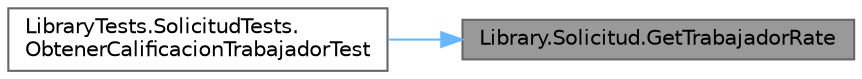 digraph "Library.Solicitud.GetTrabajadorRate"
{
 // INTERACTIVE_SVG=YES
 // LATEX_PDF_SIZE
  bgcolor="transparent";
  edge [fontname=Helvetica,fontsize=10,labelfontname=Helvetica,labelfontsize=10];
  node [fontname=Helvetica,fontsize=10,shape=box,height=0.2,width=0.4];
  rankdir="RL";
  Node1 [label="Library.Solicitud.GetTrabajadorRate",height=0.2,width=0.4,color="gray40", fillcolor="grey60", style="filled", fontcolor="black",tooltip="Método para obtener el promedio de calificación de un trabajador."];
  Node1 -> Node2 [dir="back",color="steelblue1",style="solid"];
  Node2 [label="LibraryTests.SolicitudTests.\lObtenerCalificacionTrabajadorTest",height=0.2,width=0.4,color="grey40", fillcolor="white", style="filled",URL="$classLibraryTests_1_1SolicitudTests.html#a13584e2804329bd86928b91d6f6e2670",tooltip="Test para obtener la calificación de un trabajador."];
}
